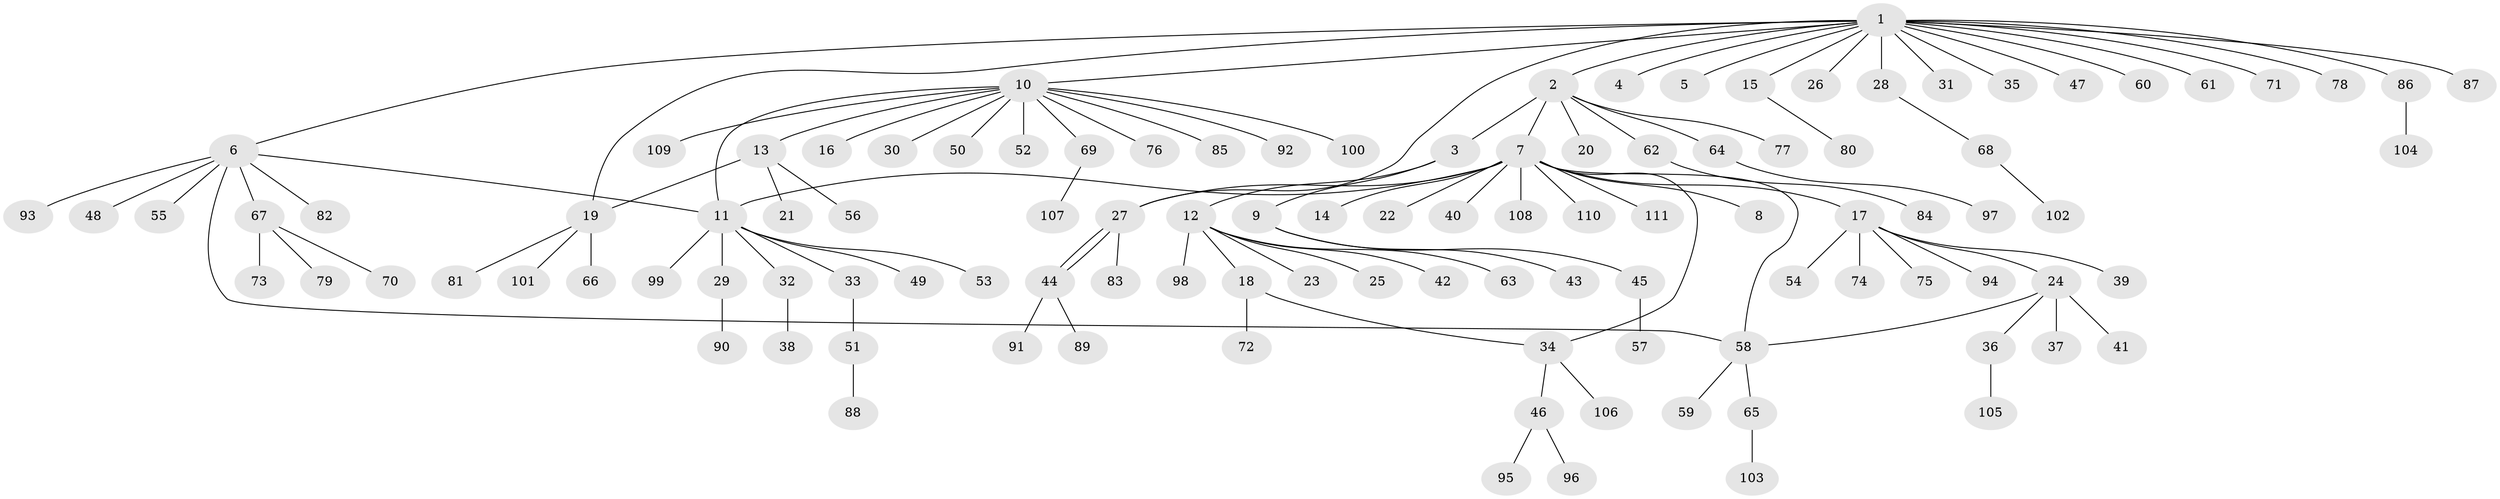// Generated by graph-tools (version 1.1) at 2025/11/02/27/25 16:11:12]
// undirected, 111 vertices, 118 edges
graph export_dot {
graph [start="1"]
  node [color=gray90,style=filled];
  1;
  2;
  3;
  4;
  5;
  6;
  7;
  8;
  9;
  10;
  11;
  12;
  13;
  14;
  15;
  16;
  17;
  18;
  19;
  20;
  21;
  22;
  23;
  24;
  25;
  26;
  27;
  28;
  29;
  30;
  31;
  32;
  33;
  34;
  35;
  36;
  37;
  38;
  39;
  40;
  41;
  42;
  43;
  44;
  45;
  46;
  47;
  48;
  49;
  50;
  51;
  52;
  53;
  54;
  55;
  56;
  57;
  58;
  59;
  60;
  61;
  62;
  63;
  64;
  65;
  66;
  67;
  68;
  69;
  70;
  71;
  72;
  73;
  74;
  75;
  76;
  77;
  78;
  79;
  80;
  81;
  82;
  83;
  84;
  85;
  86;
  87;
  88;
  89;
  90;
  91;
  92;
  93;
  94;
  95;
  96;
  97;
  98;
  99;
  100;
  101;
  102;
  103;
  104;
  105;
  106;
  107;
  108;
  109;
  110;
  111;
  1 -- 2;
  1 -- 4;
  1 -- 5;
  1 -- 6;
  1 -- 10;
  1 -- 15;
  1 -- 19;
  1 -- 26;
  1 -- 27;
  1 -- 28;
  1 -- 31;
  1 -- 35;
  1 -- 47;
  1 -- 60;
  1 -- 61;
  1 -- 71;
  1 -- 78;
  1 -- 86;
  1 -- 87;
  2 -- 3;
  2 -- 7;
  2 -- 20;
  2 -- 62;
  2 -- 64;
  2 -- 77;
  3 -- 9;
  3 -- 12;
  6 -- 11;
  6 -- 48;
  6 -- 55;
  6 -- 58;
  6 -- 67;
  6 -- 82;
  6 -- 93;
  7 -- 8;
  7 -- 11;
  7 -- 14;
  7 -- 17;
  7 -- 22;
  7 -- 27;
  7 -- 34;
  7 -- 40;
  7 -- 58;
  7 -- 108;
  7 -- 110;
  7 -- 111;
  9 -- 43;
  9 -- 45;
  10 -- 11;
  10 -- 13;
  10 -- 16;
  10 -- 30;
  10 -- 50;
  10 -- 52;
  10 -- 69;
  10 -- 76;
  10 -- 85;
  10 -- 92;
  10 -- 100;
  10 -- 109;
  11 -- 29;
  11 -- 32;
  11 -- 33;
  11 -- 49;
  11 -- 53;
  11 -- 99;
  12 -- 18;
  12 -- 23;
  12 -- 25;
  12 -- 42;
  12 -- 63;
  12 -- 98;
  13 -- 19;
  13 -- 21;
  13 -- 56;
  15 -- 80;
  17 -- 24;
  17 -- 39;
  17 -- 54;
  17 -- 74;
  17 -- 75;
  17 -- 94;
  18 -- 34;
  18 -- 72;
  19 -- 66;
  19 -- 81;
  19 -- 101;
  24 -- 36;
  24 -- 37;
  24 -- 41;
  24 -- 58;
  27 -- 44;
  27 -- 44;
  27 -- 83;
  28 -- 68;
  29 -- 90;
  32 -- 38;
  33 -- 51;
  34 -- 46;
  34 -- 106;
  36 -- 105;
  44 -- 89;
  44 -- 91;
  45 -- 57;
  46 -- 95;
  46 -- 96;
  51 -- 88;
  58 -- 59;
  58 -- 65;
  62 -- 84;
  64 -- 97;
  65 -- 103;
  67 -- 70;
  67 -- 73;
  67 -- 79;
  68 -- 102;
  69 -- 107;
  86 -- 104;
}
